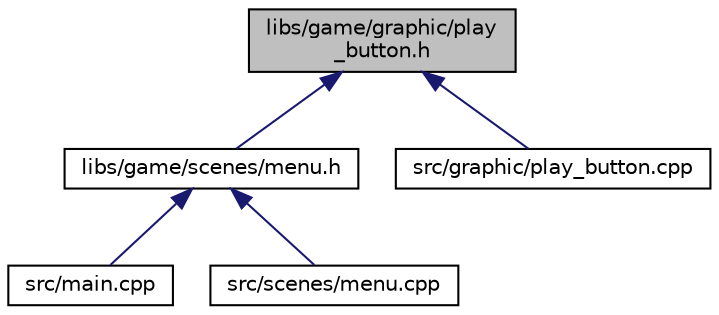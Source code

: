 digraph "libs/game/graphic/play_button.h"
{
 // LATEX_PDF_SIZE
  edge [fontname="Helvetica",fontsize="10",labelfontname="Helvetica",labelfontsize="10"];
  node [fontname="Helvetica",fontsize="10",shape=record];
  Node1 [label="libs/game/graphic/play\l_button.h",height=0.2,width=0.4,color="black", fillcolor="grey75", style="filled", fontcolor="black",tooltip="Représente un bouton de jeu."];
  Node1 -> Node2 [dir="back",color="midnightblue",fontsize="10",style="solid"];
  Node2 [label="libs/game/scenes/menu.h",height=0.2,width=0.4,color="black", fillcolor="white", style="filled",URL="$menu_8h.html",tooltip="Scène du menu."];
  Node2 -> Node3 [dir="back",color="midnightblue",fontsize="10",style="solid"];
  Node3 [label="src/main.cpp",height=0.2,width=0.4,color="black", fillcolor="white", style="filled",URL="$main_8cpp.html",tooltip=" "];
  Node2 -> Node4 [dir="back",color="midnightblue",fontsize="10",style="solid"];
  Node4 [label="src/scenes/menu.cpp",height=0.2,width=0.4,color="black", fillcolor="white", style="filled",URL="$menu_8cpp.html",tooltip=" "];
  Node1 -> Node5 [dir="back",color="midnightblue",fontsize="10",style="solid"];
  Node5 [label="src/graphic/play_button.cpp",height=0.2,width=0.4,color="black", fillcolor="white", style="filled",URL="$play__button_8cpp.html",tooltip="Représente un bouton de jeu."];
}
